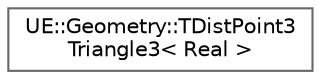 digraph "Graphical Class Hierarchy"
{
 // INTERACTIVE_SVG=YES
 // LATEX_PDF_SIZE
  bgcolor="transparent";
  edge [fontname=Helvetica,fontsize=10,labelfontname=Helvetica,labelfontsize=10];
  node [fontname=Helvetica,fontsize=10,shape=box,height=0.2,width=0.4];
  rankdir="LR";
  Node0 [id="Node000000",label="UE::Geometry::TDistPoint3\lTriangle3\< Real \>",height=0.2,width=0.4,color="grey40", fillcolor="white", style="filled",URL="$d1/d14/classUE_1_1Geometry_1_1TDistPoint3Triangle3.html",tooltip="Compute unsigned distance between 3D Point and 3D Triangle."];
}

